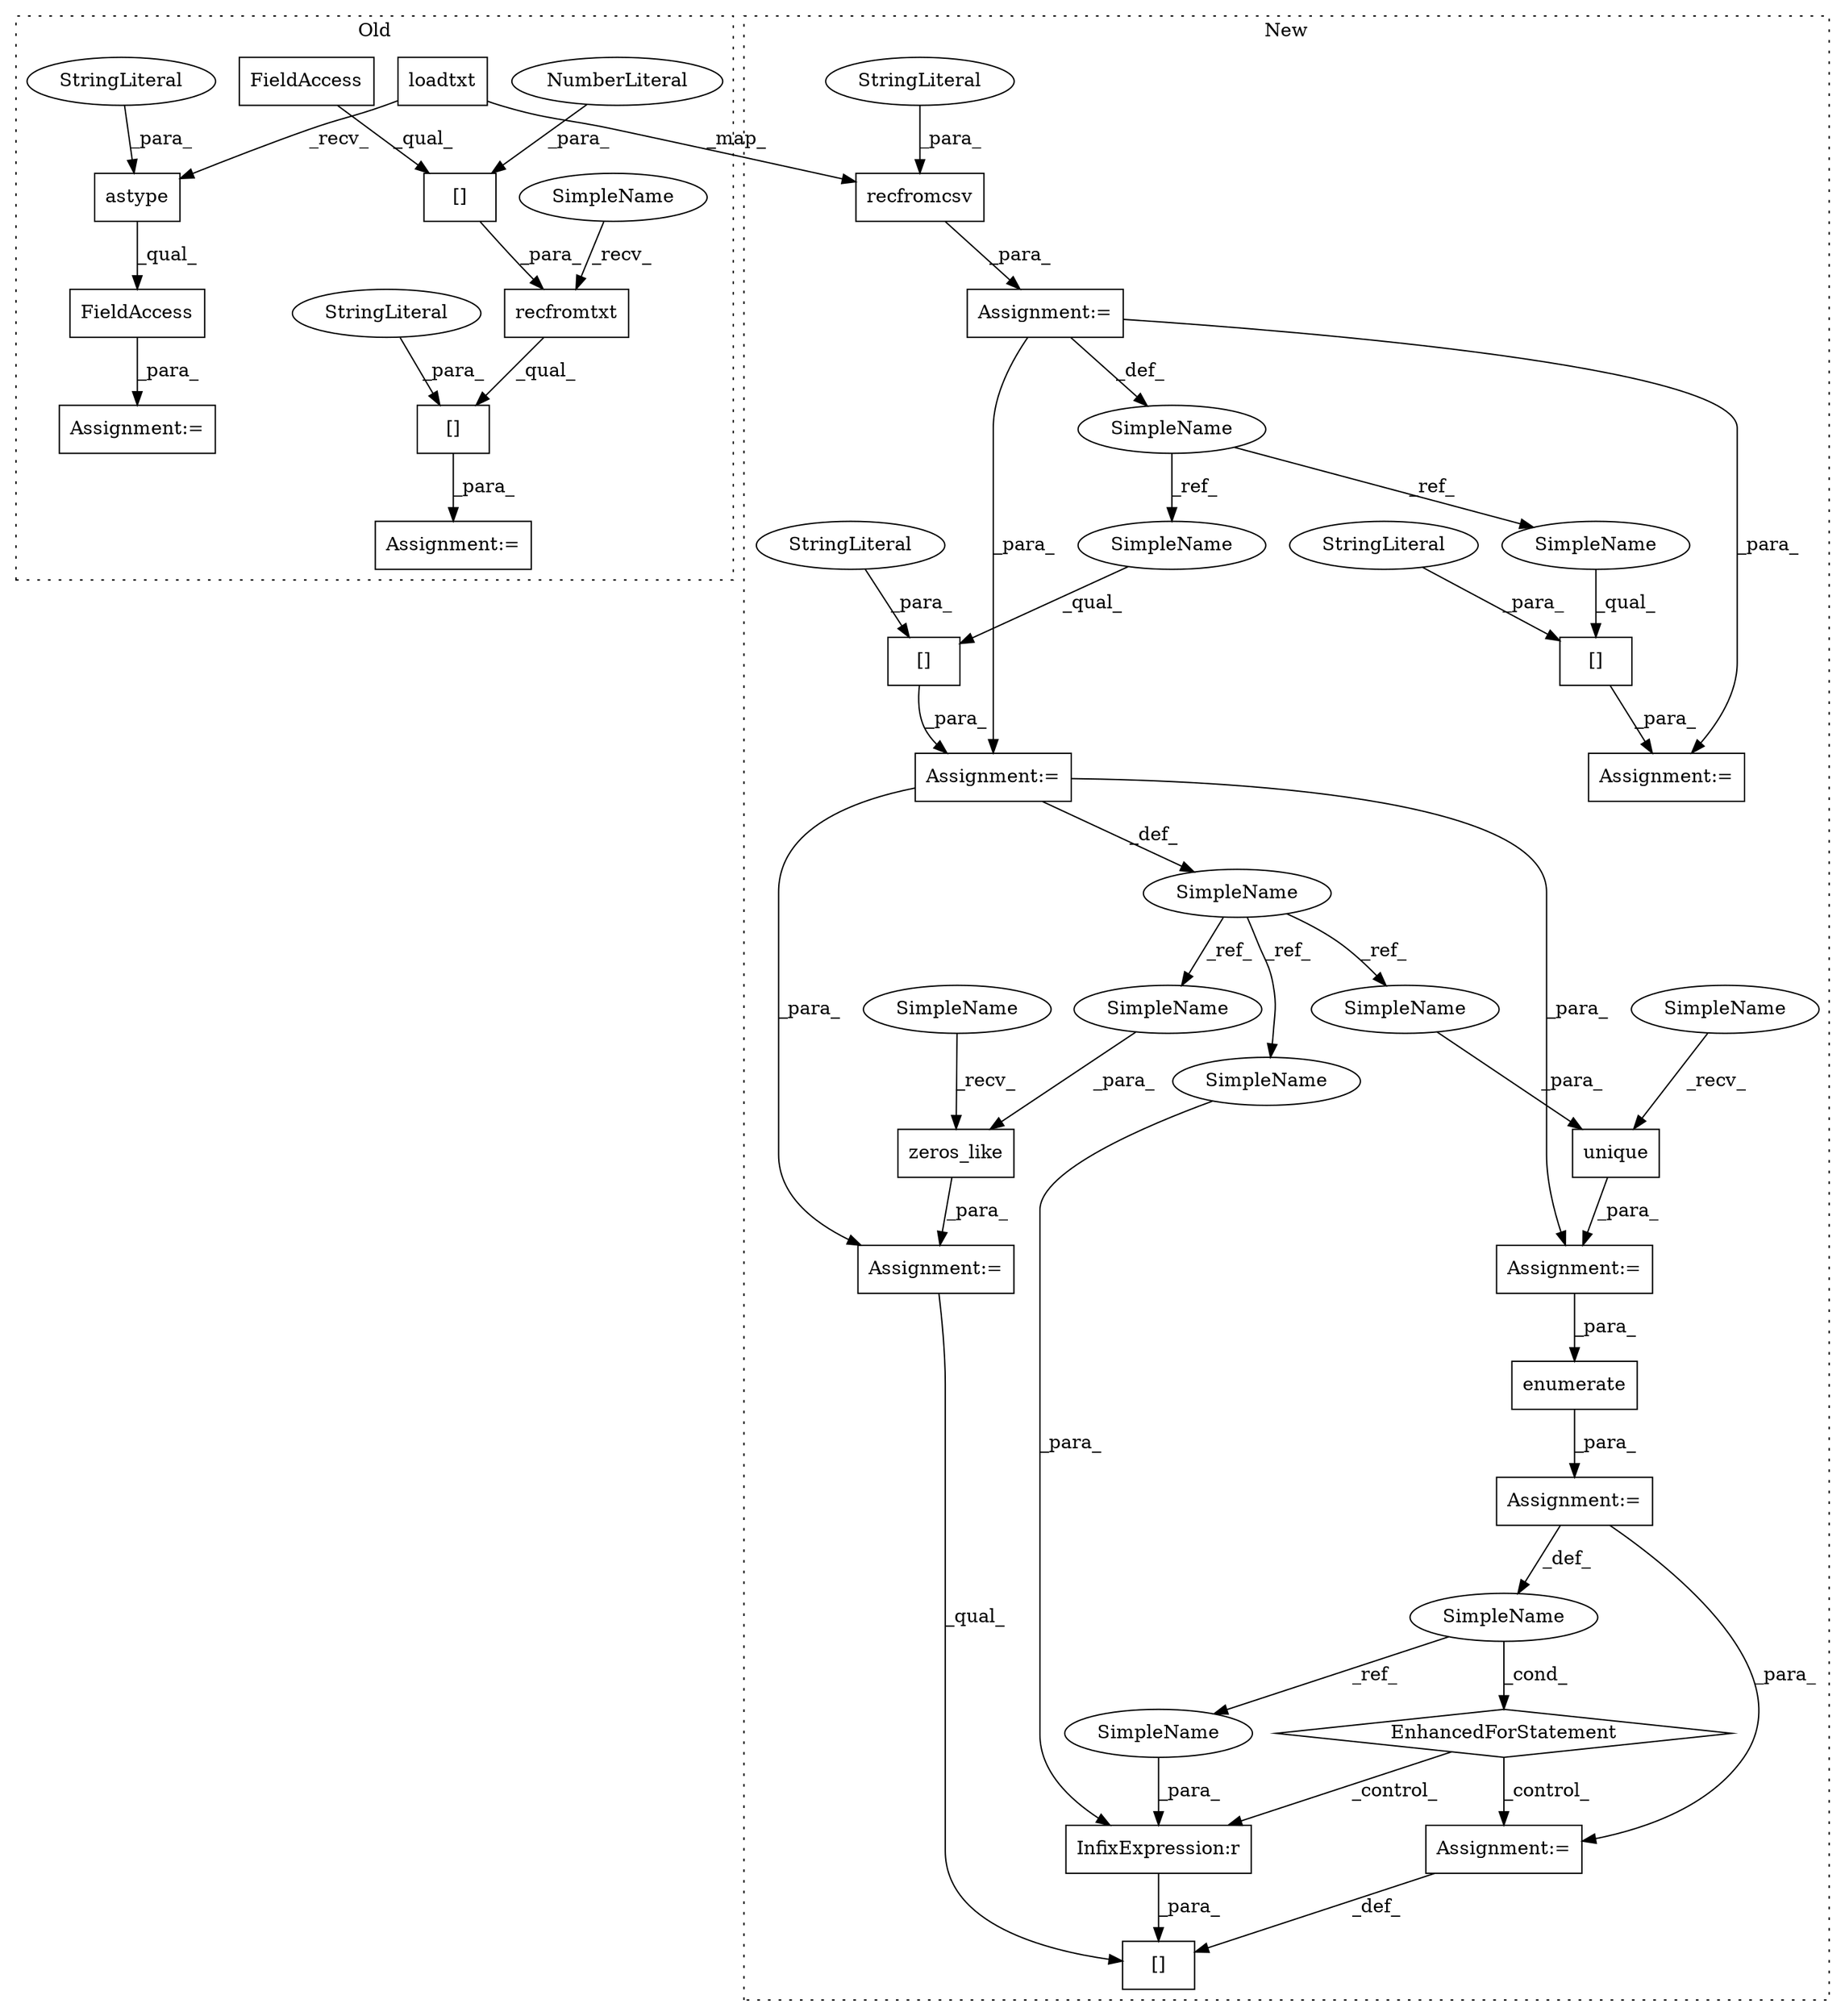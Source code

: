 digraph G {
subgraph cluster0 {
1 [label="[]" a="2" s="1214,1247" l="32,1" shape="box"];
4 [label="NumberLiteral" a="34" s="1246" l="1" shape="ellipse"];
5 [label="FieldAccess" a="22" s="1214" l="31" shape="box"];
15 [label="recfromtxt" a="32" s="1203,1248" l="11,1" shape="box"];
16 [label="[]" a="2" s="1197,1254" l="53,1" shape="box"];
17 [label="loadtxt" a="32" s="1124,1163" l="8,1" shape="box"];
19 [label="FieldAccess" a="22" s="1118" l="62" shape="box"];
24 [label="StringLiteral" a="45" s="1250" l="4" shape="ellipse"];
25 [label="Assignment:=" a="7" s="1196" l="1" shape="box"];
27 [label="astype" a="32" s="1165,1177" l="7,1" shape="box"];
28 [label="StringLiteral" a="45" s="1172" l="5" shape="ellipse"];
34 [label="Assignment:=" a="7" s="1116" l="2" shape="box"];
35 [label="SimpleName" a="42" s="1197" l="5" shape="ellipse"];
label = "Old";
style="dotted";
}
subgraph cluster1 {
2 [label="zeros_like" a="32" s="1267,1288" l="11,1" shape="box"];
3 [label="Assignment:=" a="7" s="1260" l="1" shape="box"];
6 [label="[]" a="2" s="1404,1430" l="2,1" shape="box"];
7 [label="Assignment:=" a="7" s="1431" l="1" shape="box"];
8 [label="EnhancedForStatement" a="70" s="1295,1394" l="63,2" shape="diamond"];
9 [label="Assignment:=" a="7" s="1295,1394" l="63,2" shape="box"];
10 [label="Assignment:=" a="7" s="1125" l="1" shape="box"];
11 [label="[]" a="2" s="1453,1468" l="7,1" shape="box"];
12 [label="unique" a="32" s="1235,1252" l="7,1" shape="box"];
13 [label="[]" a="2" s="1196,1211" l="7,1" shape="box"];
14 [label="InfixExpression:r" a="27" s="1417" l="4" shape="box"];
18 [label="recfromcsv" a="32" s="1132,1178" l="11,1" shape="box"];
20 [label="SimpleName" a="42" s="1119" l="6" shape="ellipse"];
21 [label="enumerate" a="32" s="1373,1393" l="10,1" shape="box"];
22 [label="SimpleName" a="42" s="1185" l="10" shape="ellipse"];
23 [label="SimpleName" a="42" s="1362" l="8" shape="ellipse"];
26 [label="StringLiteral" a="45" s="1460" l="8" shape="ellipse"];
29 [label="StringLiteral" a="45" s="1175" l="3" shape="ellipse"];
30 [label="Assignment:=" a="7" s="1195" l="1" shape="box"];
31 [label="StringLiteral" a="45" s="1203" l="8" shape="ellipse"];
32 [label="Assignment:=" a="7" s="1452" l="1" shape="box"];
33 [label="Assignment:=" a="7" s="1228" l="1" shape="box"];
36 [label="SimpleName" a="42" s="1229" l="5" shape="ellipse"];
37 [label="SimpleName" a="42" s="1261" l="5" shape="ellipse"];
38 [label="SimpleName" a="42" s="1421" l="8" shape="ellipse"];
39 [label="SimpleName" a="42" s="1196" l="6" shape="ellipse"];
40 [label="SimpleName" a="42" s="1453" l="6" shape="ellipse"];
41 [label="SimpleName" a="42" s="1242" l="10" shape="ellipse"];
42 [label="SimpleName" a="42" s="1407" l="10" shape="ellipse"];
43 [label="SimpleName" a="42" s="1278" l="10" shape="ellipse"];
label = "New";
style="dotted";
}
1 -> 15 [label="_para_"];
2 -> 3 [label="_para_"];
3 -> 6 [label="_qual_"];
4 -> 1 [label="_para_"];
5 -> 1 [label="_qual_"];
7 -> 6 [label="_def_"];
8 -> 7 [label="_control_"];
8 -> 14 [label="_control_"];
9 -> 7 [label="_para_"];
9 -> 23 [label="_def_"];
10 -> 32 [label="_para_"];
10 -> 30 [label="_para_"];
10 -> 20 [label="_def_"];
11 -> 32 [label="_para_"];
12 -> 33 [label="_para_"];
13 -> 30 [label="_para_"];
14 -> 6 [label="_para_"];
15 -> 16 [label="_qual_"];
16 -> 25 [label="_para_"];
17 -> 18 [label="_map_"];
17 -> 27 [label="_recv_"];
18 -> 10 [label="_para_"];
19 -> 34 [label="_para_"];
20 -> 40 [label="_ref_"];
20 -> 39 [label="_ref_"];
21 -> 9 [label="_para_"];
22 -> 43 [label="_ref_"];
22 -> 41 [label="_ref_"];
22 -> 42 [label="_ref_"];
23 -> 8 [label="_cond_"];
23 -> 38 [label="_ref_"];
24 -> 16 [label="_para_"];
26 -> 11 [label="_para_"];
27 -> 19 [label="_qual_"];
28 -> 27 [label="_para_"];
29 -> 18 [label="_para_"];
30 -> 22 [label="_def_"];
30 -> 3 [label="_para_"];
30 -> 33 [label="_para_"];
31 -> 13 [label="_para_"];
33 -> 21 [label="_para_"];
35 -> 15 [label="_recv_"];
36 -> 12 [label="_recv_"];
37 -> 2 [label="_recv_"];
38 -> 14 [label="_para_"];
39 -> 13 [label="_qual_"];
40 -> 11 [label="_qual_"];
41 -> 12 [label="_para_"];
42 -> 14 [label="_para_"];
43 -> 2 [label="_para_"];
}